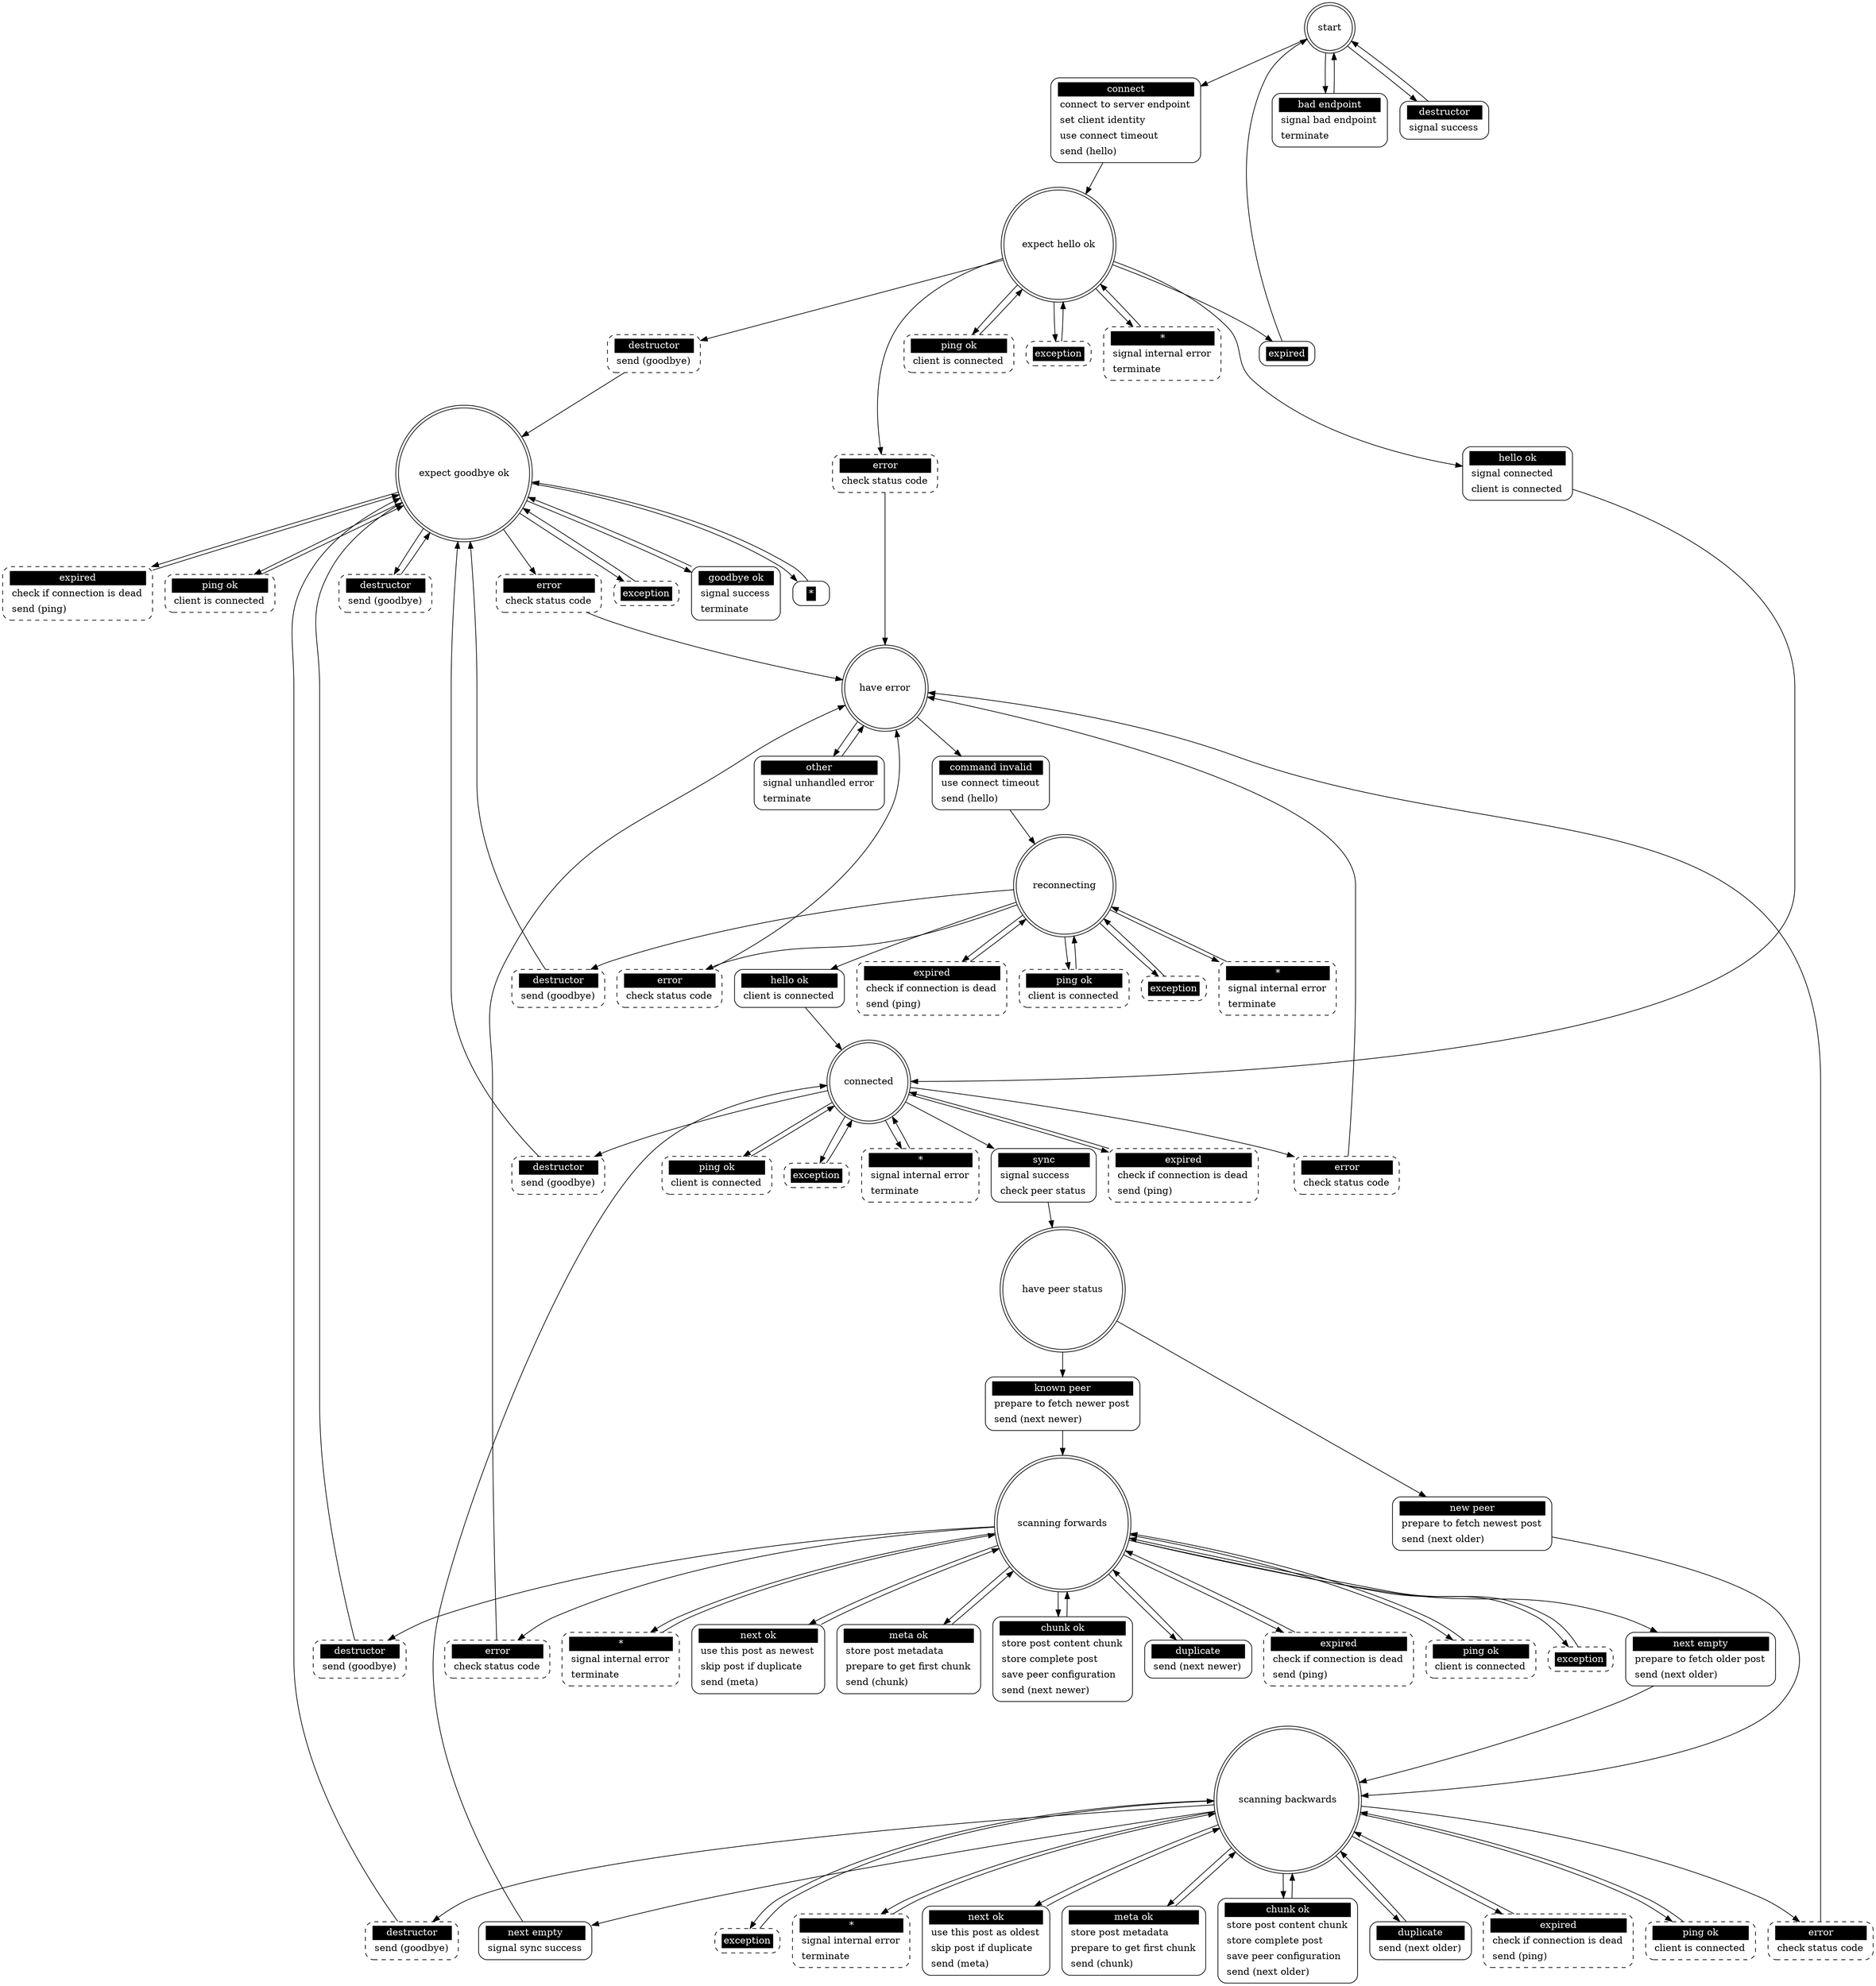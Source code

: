 ## Automatically generated from hydra_client.xml by gsl
digraph "hydra_client" {

 "start" [shape = "doublecircle"];
 "start connect" [shape = "Mrecord" style = solid label = <<table border="0" cellborder="0" cellpadding="3" bgcolor="white"><tr><td bgcolor="black" align="center" colspan="2"><font color="white">connect</font></td></tr><tr><td align="left" port="r3">connect to server endpoint</td></tr><tr><td align="left" port="r3">set client identity</td></tr><tr><td align="left" port="r3">use connect timeout</td></tr><tr><td align="left" port="r3">send (hello)</td></tr></table>>];
 "start" -> "start connect";
 "start connect" -> "expect hello ok";
 "start bad endpoint" [shape = "Mrecord" style = solid label = <<table border="0" cellborder="0" cellpadding="3" bgcolor="white"><tr><td bgcolor="black" align="center" colspan="2"><font color="white">bad endpoint</font></td></tr><tr><td align="left" port="r3">signal bad endpoint</td></tr><tr><td align="left" port="r3">terminate</td></tr></table>>];
 "start" -> "start bad endpoint";
 "start bad endpoint" -> "start";
 "start destructor" [shape = "Mrecord" style = solid label = <<table border="0" cellborder="0" cellpadding="3" bgcolor="white"><tr><td bgcolor="black" align="center" colspan="2"><font color="white">destructor</font></td></tr><tr><td align="left" port="r3">signal success</td></tr></table>>];
 "start" -> "start destructor";
 "start destructor" -> "start";

 "expect hello ok" [shape = "doublecircle"];
 "expect hello ok destructor" [shape = "Mrecord" style = dashed label = <<table border="0" cellborder="0" cellpadding="3" bgcolor="white"><tr><td bgcolor="black" align="center" colspan="2"><font color="white">destructor</font></td></tr><tr><td align="left" port="r3">send (goodbye)</td></tr></table>>];
 "expect hello ok" -> "expect hello ok destructor";
 "expect hello ok destructor" -> "expect goodbye ok";
 "expect hello ok ping ok" [shape = "Mrecord" style = dashed label = <<table border="0" cellborder="0" cellpadding="3" bgcolor="white"><tr><td bgcolor="black" align="center" colspan="2"><font color="white">ping ok</font></td></tr><tr><td align="left" port="r3">client is connected</td></tr></table>>];
 "expect hello ok" -> "expect hello ok ping ok";
 "expect hello ok ping ok" -> "expect hello ok";
 "expect hello ok error" [shape = "Mrecord" style = dashed label = <<table border="0" cellborder="0" cellpadding="3" bgcolor="white"><tr><td bgcolor="black" align="center" colspan="2"><font color="white">error</font></td></tr><tr><td align="left" port="r3">check status code</td></tr></table>>];
 "expect hello ok" -> "expect hello ok error";
 "expect hello ok error" -> "have error";
 "expect hello ok exception" [shape = "Mrecord" style = dashed label = <<table border="0" cellborder="0" cellpadding="3" bgcolor="white"><tr><td bgcolor="black" align="center" colspan="2"><font color="white">exception</font></td></tr></table>>];
 "expect hello ok" -> "expect hello ok exception";
 "expect hello ok exception" -> "expect hello ok";
 "expect hello ok *" [shape = "Mrecord" style = dashed label = <<table border="0" cellborder="0" cellpadding="3" bgcolor="white"><tr><td bgcolor="black" align="center" colspan="2"><font color="white">*</font></td></tr><tr><td align="left" port="r3">signal internal error</td></tr><tr><td align="left" port="r3">terminate</td></tr></table>>];
 "expect hello ok" -> "expect hello ok *";
 "expect hello ok *" -> "expect hello ok";
 "expect hello ok hello ok" [shape = "Mrecord" style = solid label = <<table border="0" cellborder="0" cellpadding="3" bgcolor="white"><tr><td bgcolor="black" align="center" colspan="2"><font color="white">hello ok</font></td></tr><tr><td align="left" port="r3">signal connected</td></tr><tr><td align="left" port="r3">client is connected</td></tr></table>>];
 "expect hello ok" -> "expect hello ok hello ok";
 "expect hello ok hello ok" -> "connected";
 "expect hello ok expired" [shape = "Mrecord" style = solid label = <<table border="0" cellborder="0" cellpadding="3" bgcolor="white"><tr><td bgcolor="black" align="center" colspan="2"><font color="white">expired</font></td></tr></table>>];
 "expect hello ok" -> "expect hello ok expired";
 "expect hello ok expired" -> "start";

 "connected" [shape = "doublecircle"];
 "connected destructor" [shape = "Mrecord" style = dashed label = <<table border="0" cellborder="0" cellpadding="3" bgcolor="white"><tr><td bgcolor="black" align="center" colspan="2"><font color="white">destructor</font></td></tr><tr><td align="left" port="r3">send (goodbye)</td></tr></table>>];
 "connected" -> "connected destructor";
 "connected destructor" -> "expect goodbye ok";
 "connected expired" [shape = "Mrecord" style = dashed label = <<table border="0" cellborder="0" cellpadding="3" bgcolor="white"><tr><td bgcolor="black" align="center" colspan="2"><font color="white">expired</font></td></tr><tr><td align="left" port="r3">check if connection is dead</td></tr><tr><td align="left" port="r3">send (ping)</td></tr></table>>];
 "connected" -> "connected expired";
 "connected expired" -> "connected";
 "connected ping ok" [shape = "Mrecord" style = dashed label = <<table border="0" cellborder="0" cellpadding="3" bgcolor="white"><tr><td bgcolor="black" align="center" colspan="2"><font color="white">ping ok</font></td></tr><tr><td align="left" port="r3">client is connected</td></tr></table>>];
 "connected" -> "connected ping ok";
 "connected ping ok" -> "connected";
 "connected error" [shape = "Mrecord" style = dashed label = <<table border="0" cellborder="0" cellpadding="3" bgcolor="white"><tr><td bgcolor="black" align="center" colspan="2"><font color="white">error</font></td></tr><tr><td align="left" port="r3">check status code</td></tr></table>>];
 "connected" -> "connected error";
 "connected error" -> "have error";
 "connected exception" [shape = "Mrecord" style = dashed label = <<table border="0" cellborder="0" cellpadding="3" bgcolor="white"><tr><td bgcolor="black" align="center" colspan="2"><font color="white">exception</font></td></tr></table>>];
 "connected" -> "connected exception";
 "connected exception" -> "connected";
 "connected *" [shape = "Mrecord" style = dashed label = <<table border="0" cellborder="0" cellpadding="3" bgcolor="white"><tr><td bgcolor="black" align="center" colspan="2"><font color="white">*</font></td></tr><tr><td align="left" port="r3">signal internal error</td></tr><tr><td align="left" port="r3">terminate</td></tr></table>>];
 "connected" -> "connected *";
 "connected *" -> "connected";
 "connected sync" [shape = "Mrecord" style = solid label = <<table border="0" cellborder="0" cellpadding="3" bgcolor="white"><tr><td bgcolor="black" align="center" colspan="2"><font color="white">sync</font></td></tr><tr><td align="left" port="r3">signal success</td></tr><tr><td align="left" port="r3">check peer status</td></tr></table>>];
 "connected" -> "connected sync";
 "connected sync" -> "have peer status";

 "have peer status" [shape = "doublecircle"];
 "have peer status new peer" [shape = "Mrecord" style = solid label = <<table border="0" cellborder="0" cellpadding="3" bgcolor="white"><tr><td bgcolor="black" align="center" colspan="2"><font color="white">new peer</font></td></tr><tr><td align="left" port="r3">prepare to fetch newest post</td></tr><tr><td align="left" port="r3">send (next older)</td></tr></table>>];
 "have peer status" -> "have peer status new peer";
 "have peer status new peer" -> "scanning backwards";
 "have peer status known peer" [shape = "Mrecord" style = solid label = <<table border="0" cellborder="0" cellpadding="3" bgcolor="white"><tr><td bgcolor="black" align="center" colspan="2"><font color="white">known peer</font></td></tr><tr><td align="left" port="r3">prepare to fetch newer post</td></tr><tr><td align="left" port="r3">send (next newer)</td></tr></table>>];
 "have peer status" -> "have peer status known peer";
 "have peer status known peer" -> "scanning forwards";

 "scanning backwards" [shape = "doublecircle"];
 "scanning backwards destructor" [shape = "Mrecord" style = dashed label = <<table border="0" cellborder="0" cellpadding="3" bgcolor="white"><tr><td bgcolor="black" align="center" colspan="2"><font color="white">destructor</font></td></tr><tr><td align="left" port="r3">send (goodbye)</td></tr></table>>];
 "scanning backwards" -> "scanning backwards destructor";
 "scanning backwards destructor" -> "expect goodbye ok";
 "scanning backwards expired" [shape = "Mrecord" style = dashed label = <<table border="0" cellborder="0" cellpadding="3" bgcolor="white"><tr><td bgcolor="black" align="center" colspan="2"><font color="white">expired</font></td></tr><tr><td align="left" port="r3">check if connection is dead</td></tr><tr><td align="left" port="r3">send (ping)</td></tr></table>>];
 "scanning backwards" -> "scanning backwards expired";
 "scanning backwards expired" -> "scanning backwards";
 "scanning backwards ping ok" [shape = "Mrecord" style = dashed label = <<table border="0" cellborder="0" cellpadding="3" bgcolor="white"><tr><td bgcolor="black" align="center" colspan="2"><font color="white">ping ok</font></td></tr><tr><td align="left" port="r3">client is connected</td></tr></table>>];
 "scanning backwards" -> "scanning backwards ping ok";
 "scanning backwards ping ok" -> "scanning backwards";
 "scanning backwards error" [shape = "Mrecord" style = dashed label = <<table border="0" cellborder="0" cellpadding="3" bgcolor="white"><tr><td bgcolor="black" align="center" colspan="2"><font color="white">error</font></td></tr><tr><td align="left" port="r3">check status code</td></tr></table>>];
 "scanning backwards" -> "scanning backwards error";
 "scanning backwards error" -> "have error";
 "scanning backwards exception" [shape = "Mrecord" style = dashed label = <<table border="0" cellborder="0" cellpadding="3" bgcolor="white"><tr><td bgcolor="black" align="center" colspan="2"><font color="white">exception</font></td></tr></table>>];
 "scanning backwards" -> "scanning backwards exception";
 "scanning backwards exception" -> "scanning backwards";
 "scanning backwards *" [shape = "Mrecord" style = dashed label = <<table border="0" cellborder="0" cellpadding="3" bgcolor="white"><tr><td bgcolor="black" align="center" colspan="2"><font color="white">*</font></td></tr><tr><td align="left" port="r3">signal internal error</td></tr><tr><td align="left" port="r3">terminate</td></tr></table>>];
 "scanning backwards" -> "scanning backwards *";
 "scanning backwards *" -> "scanning backwards";
 "scanning backwards next ok" [shape = "Mrecord" style = solid label = <<table border="0" cellborder="0" cellpadding="3" bgcolor="white"><tr><td bgcolor="black" align="center" colspan="2"><font color="white">next ok</font></td></tr><tr><td align="left" port="r3">use this post as oldest</td></tr><tr><td align="left" port="r3">skip post if duplicate</td></tr><tr><td align="left" port="r3">send (meta)</td></tr></table>>];
 "scanning backwards" -> "scanning backwards next ok";
 "scanning backwards next ok" -> "scanning backwards";
 "scanning backwards next empty" [shape = "Mrecord" style = solid label = <<table border="0" cellborder="0" cellpadding="3" bgcolor="white"><tr><td bgcolor="black" align="center" colspan="2"><font color="white">next empty</font></td></tr><tr><td align="left" port="r3">signal sync success</td></tr></table>>];
 "scanning backwards" -> "scanning backwards next empty";
 "scanning backwards next empty" -> "connected";
 "scanning backwards meta ok" [shape = "Mrecord" style = solid label = <<table border="0" cellborder="0" cellpadding="3" bgcolor="white"><tr><td bgcolor="black" align="center" colspan="2"><font color="white">meta ok</font></td></tr><tr><td align="left" port="r3">store post metadata</td></tr><tr><td align="left" port="r3">prepare to get first chunk</td></tr><tr><td align="left" port="r3">send (chunk)</td></tr></table>>];
 "scanning backwards" -> "scanning backwards meta ok";
 "scanning backwards meta ok" -> "scanning backwards";
 "scanning backwards chunk ok" [shape = "Mrecord" style = solid label = <<table border="0" cellborder="0" cellpadding="3" bgcolor="white"><tr><td bgcolor="black" align="center" colspan="2"><font color="white">chunk ok</font></td></tr><tr><td align="left" port="r3">store post content chunk</td></tr><tr><td align="left" port="r3">store complete post</td></tr><tr><td align="left" port="r3">save peer configuration</td></tr><tr><td align="left" port="r3">send (next older)</td></tr></table>>];
 "scanning backwards" -> "scanning backwards chunk ok";
 "scanning backwards chunk ok" -> "scanning backwards";
 "scanning backwards duplicate" [shape = "Mrecord" style = solid label = <<table border="0" cellborder="0" cellpadding="3" bgcolor="white"><tr><td bgcolor="black" align="center" colspan="2"><font color="white">duplicate</font></td></tr><tr><td align="left" port="r3">send (next older)</td></tr></table>>];
 "scanning backwards" -> "scanning backwards duplicate";
 "scanning backwards duplicate" -> "scanning backwards";

 "scanning forwards" [shape = "doublecircle"];
 "scanning forwards destructor" [shape = "Mrecord" style = dashed label = <<table border="0" cellborder="0" cellpadding="3" bgcolor="white"><tr><td bgcolor="black" align="center" colspan="2"><font color="white">destructor</font></td></tr><tr><td align="left" port="r3">send (goodbye)</td></tr></table>>];
 "scanning forwards" -> "scanning forwards destructor";
 "scanning forwards destructor" -> "expect goodbye ok";
 "scanning forwards expired" [shape = "Mrecord" style = dashed label = <<table border="0" cellborder="0" cellpadding="3" bgcolor="white"><tr><td bgcolor="black" align="center" colspan="2"><font color="white">expired</font></td></tr><tr><td align="left" port="r3">check if connection is dead</td></tr><tr><td align="left" port="r3">send (ping)</td></tr></table>>];
 "scanning forwards" -> "scanning forwards expired";
 "scanning forwards expired" -> "scanning forwards";
 "scanning forwards ping ok" [shape = "Mrecord" style = dashed label = <<table border="0" cellborder="0" cellpadding="3" bgcolor="white"><tr><td bgcolor="black" align="center" colspan="2"><font color="white">ping ok</font></td></tr><tr><td align="left" port="r3">client is connected</td></tr></table>>];
 "scanning forwards" -> "scanning forwards ping ok";
 "scanning forwards ping ok" -> "scanning forwards";
 "scanning forwards error" [shape = "Mrecord" style = dashed label = <<table border="0" cellborder="0" cellpadding="3" bgcolor="white"><tr><td bgcolor="black" align="center" colspan="2"><font color="white">error</font></td></tr><tr><td align="left" port="r3">check status code</td></tr></table>>];
 "scanning forwards" -> "scanning forwards error";
 "scanning forwards error" -> "have error";
 "scanning forwards exception" [shape = "Mrecord" style = dashed label = <<table border="0" cellborder="0" cellpadding="3" bgcolor="white"><tr><td bgcolor="black" align="center" colspan="2"><font color="white">exception</font></td></tr></table>>];
 "scanning forwards" -> "scanning forwards exception";
 "scanning forwards exception" -> "scanning forwards";
 "scanning forwards *" [shape = "Mrecord" style = dashed label = <<table border="0" cellborder="0" cellpadding="3" bgcolor="white"><tr><td bgcolor="black" align="center" colspan="2"><font color="white">*</font></td></tr><tr><td align="left" port="r3">signal internal error</td></tr><tr><td align="left" port="r3">terminate</td></tr></table>>];
 "scanning forwards" -> "scanning forwards *";
 "scanning forwards *" -> "scanning forwards";
 "scanning forwards next ok" [shape = "Mrecord" style = solid label = <<table border="0" cellborder="0" cellpadding="3" bgcolor="white"><tr><td bgcolor="black" align="center" colspan="2"><font color="white">next ok</font></td></tr><tr><td align="left" port="r3">use this post as newest</td></tr><tr><td align="left" port="r3">skip post if duplicate</td></tr><tr><td align="left" port="r3">send (meta)</td></tr></table>>];
 "scanning forwards" -> "scanning forwards next ok";
 "scanning forwards next ok" -> "scanning forwards";
 "scanning forwards next empty" [shape = "Mrecord" style = solid label = <<table border="0" cellborder="0" cellpadding="3" bgcolor="white"><tr><td bgcolor="black" align="center" colspan="2"><font color="white">next empty</font></td></tr><tr><td align="left" port="r3">prepare to fetch older post</td></tr><tr><td align="left" port="r3">send (next older)</td></tr></table>>];
 "scanning forwards" -> "scanning forwards next empty";
 "scanning forwards next empty" -> "scanning backwards";
 "scanning forwards meta ok" [shape = "Mrecord" style = solid label = <<table border="0" cellborder="0" cellpadding="3" bgcolor="white"><tr><td bgcolor="black" align="center" colspan="2"><font color="white">meta ok</font></td></tr><tr><td align="left" port="r3">store post metadata</td></tr><tr><td align="left" port="r3">prepare to get first chunk</td></tr><tr><td align="left" port="r3">send (chunk)</td></tr></table>>];
 "scanning forwards" -> "scanning forwards meta ok";
 "scanning forwards meta ok" -> "scanning forwards";
 "scanning forwards chunk ok" [shape = "Mrecord" style = solid label = <<table border="0" cellborder="0" cellpadding="3" bgcolor="white"><tr><td bgcolor="black" align="center" colspan="2"><font color="white">chunk ok</font></td></tr><tr><td align="left" port="r3">store post content chunk</td></tr><tr><td align="left" port="r3">store complete post</td></tr><tr><td align="left" port="r3">save peer configuration</td></tr><tr><td align="left" port="r3">send (next newer)</td></tr></table>>];
 "scanning forwards" -> "scanning forwards chunk ok";
 "scanning forwards chunk ok" -> "scanning forwards";
 "scanning forwards duplicate" [shape = "Mrecord" style = solid label = <<table border="0" cellborder="0" cellpadding="3" bgcolor="white"><tr><td bgcolor="black" align="center" colspan="2"><font color="white">duplicate</font></td></tr><tr><td align="left" port="r3">send (next newer)</td></tr></table>>];
 "scanning forwards" -> "scanning forwards duplicate";
 "scanning forwards duplicate" -> "scanning forwards";

 "have error" [shape = "doublecircle"];
 "have error command invalid" [shape = "Mrecord" style = solid label = <<table border="0" cellborder="0" cellpadding="3" bgcolor="white"><tr><td bgcolor="black" align="center" colspan="2"><font color="white">command invalid</font></td></tr><tr><td align="left" port="r3">use connect timeout</td></tr><tr><td align="left" port="r3">send (hello)</td></tr></table>>];
 "have error" -> "have error command invalid";
 "have error command invalid" -> "reconnecting";
 "have error other" [shape = "Mrecord" style = solid label = <<table border="0" cellborder="0" cellpadding="3" bgcolor="white"><tr><td bgcolor="black" align="center" colspan="2"><font color="white">other</font></td></tr><tr><td align="left" port="r3">signal unhandled error</td></tr><tr><td align="left" port="r3">terminate</td></tr></table>>];
 "have error" -> "have error other";
 "have error other" -> "have error";

 "reconnecting" [shape = "doublecircle"];
 "reconnecting destructor" [shape = "Mrecord" style = dashed label = <<table border="0" cellborder="0" cellpadding="3" bgcolor="white"><tr><td bgcolor="black" align="center" colspan="2"><font color="white">destructor</font></td></tr><tr><td align="left" port="r3">send (goodbye)</td></tr></table>>];
 "reconnecting" -> "reconnecting destructor";
 "reconnecting destructor" -> "expect goodbye ok";
 "reconnecting expired" [shape = "Mrecord" style = dashed label = <<table border="0" cellborder="0" cellpadding="3" bgcolor="white"><tr><td bgcolor="black" align="center" colspan="2"><font color="white">expired</font></td></tr><tr><td align="left" port="r3">check if connection is dead</td></tr><tr><td align="left" port="r3">send (ping)</td></tr></table>>];
 "reconnecting" -> "reconnecting expired";
 "reconnecting expired" -> "reconnecting";
 "reconnecting ping ok" [shape = "Mrecord" style = dashed label = <<table border="0" cellborder="0" cellpadding="3" bgcolor="white"><tr><td bgcolor="black" align="center" colspan="2"><font color="white">ping ok</font></td></tr><tr><td align="left" port="r3">client is connected</td></tr></table>>];
 "reconnecting" -> "reconnecting ping ok";
 "reconnecting ping ok" -> "reconnecting";
 "reconnecting error" [shape = "Mrecord" style = dashed label = <<table border="0" cellborder="0" cellpadding="3" bgcolor="white"><tr><td bgcolor="black" align="center" colspan="2"><font color="white">error</font></td></tr><tr><td align="left" port="r3">check status code</td></tr></table>>];
 "reconnecting" -> "reconnecting error";
 "reconnecting error" -> "have error";
 "reconnecting exception" [shape = "Mrecord" style = dashed label = <<table border="0" cellborder="0" cellpadding="3" bgcolor="white"><tr><td bgcolor="black" align="center" colspan="2"><font color="white">exception</font></td></tr></table>>];
 "reconnecting" -> "reconnecting exception";
 "reconnecting exception" -> "reconnecting";
 "reconnecting *" [shape = "Mrecord" style = dashed label = <<table border="0" cellborder="0" cellpadding="3" bgcolor="white"><tr><td bgcolor="black" align="center" colspan="2"><font color="white">*</font></td></tr><tr><td align="left" port="r3">signal internal error</td></tr><tr><td align="left" port="r3">terminate</td></tr></table>>];
 "reconnecting" -> "reconnecting *";
 "reconnecting *" -> "reconnecting";
 "reconnecting hello ok" [shape = "Mrecord" style = solid label = <<table border="0" cellborder="0" cellpadding="3" bgcolor="white"><tr><td bgcolor="black" align="center" colspan="2"><font color="white">hello ok</font></td></tr><tr><td align="left" port="r3">client is connected</td></tr></table>>];
 "reconnecting" -> "reconnecting hello ok";
 "reconnecting hello ok" -> "connected";

 "expect goodbye ok" [shape = "doublecircle"];
 "expect goodbye ok destructor" [shape = "Mrecord" style = dashed label = <<table border="0" cellborder="0" cellpadding="3" bgcolor="white"><tr><td bgcolor="black" align="center" colspan="2"><font color="white">destructor</font></td></tr><tr><td align="left" port="r3">send (goodbye)</td></tr></table>>];
 "expect goodbye ok" -> "expect goodbye ok destructor";
 "expect goodbye ok destructor" -> "expect goodbye ok";
 "expect goodbye ok expired" [shape = "Mrecord" style = dashed label = <<table border="0" cellborder="0" cellpadding="3" bgcolor="white"><tr><td bgcolor="black" align="center" colspan="2"><font color="white">expired</font></td></tr><tr><td align="left" port="r3">check if connection is dead</td></tr><tr><td align="left" port="r3">send (ping)</td></tr></table>>];
 "expect goodbye ok" -> "expect goodbye ok expired";
 "expect goodbye ok expired" -> "expect goodbye ok";
 "expect goodbye ok ping ok" [shape = "Mrecord" style = dashed label = <<table border="0" cellborder="0" cellpadding="3" bgcolor="white"><tr><td bgcolor="black" align="center" colspan="2"><font color="white">ping ok</font></td></tr><tr><td align="left" port="r3">client is connected</td></tr></table>>];
 "expect goodbye ok" -> "expect goodbye ok ping ok";
 "expect goodbye ok ping ok" -> "expect goodbye ok";
 "expect goodbye ok error" [shape = "Mrecord" style = dashed label = <<table border="0" cellborder="0" cellpadding="3" bgcolor="white"><tr><td bgcolor="black" align="center" colspan="2"><font color="white">error</font></td></tr><tr><td align="left" port="r3">check status code</td></tr></table>>];
 "expect goodbye ok" -> "expect goodbye ok error";
 "expect goodbye ok error" -> "have error";
 "expect goodbye ok exception" [shape = "Mrecord" style = dashed label = <<table border="0" cellborder="0" cellpadding="3" bgcolor="white"><tr><td bgcolor="black" align="center" colspan="2"><font color="white">exception</font></td></tr></table>>];
 "expect goodbye ok" -> "expect goodbye ok exception";
 "expect goodbye ok exception" -> "expect goodbye ok";
 "expect goodbye ok goodbye ok" [shape = "Mrecord" style = solid label = <<table border="0" cellborder="0" cellpadding="3" bgcolor="white"><tr><td bgcolor="black" align="center" colspan="2"><font color="white">goodbye ok</font></td></tr><tr><td align="left" port="r3">signal success</td></tr><tr><td align="left" port="r3">terminate</td></tr></table>>];
 "expect goodbye ok" -> "expect goodbye ok goodbye ok";
 "expect goodbye ok goodbye ok" -> "expect goodbye ok";
 "expect goodbye ok *" [shape = "Mrecord" style = solid label = <<table border="0" cellborder="0" cellpadding="3" bgcolor="white"><tr><td bgcolor="black" align="center" colspan="2"><font color="white">*</font></td></tr></table>>];
 "expect goodbye ok" -> "expect goodbye ok *";
 "expect goodbye ok *" -> "expect goodbye ok";
}
